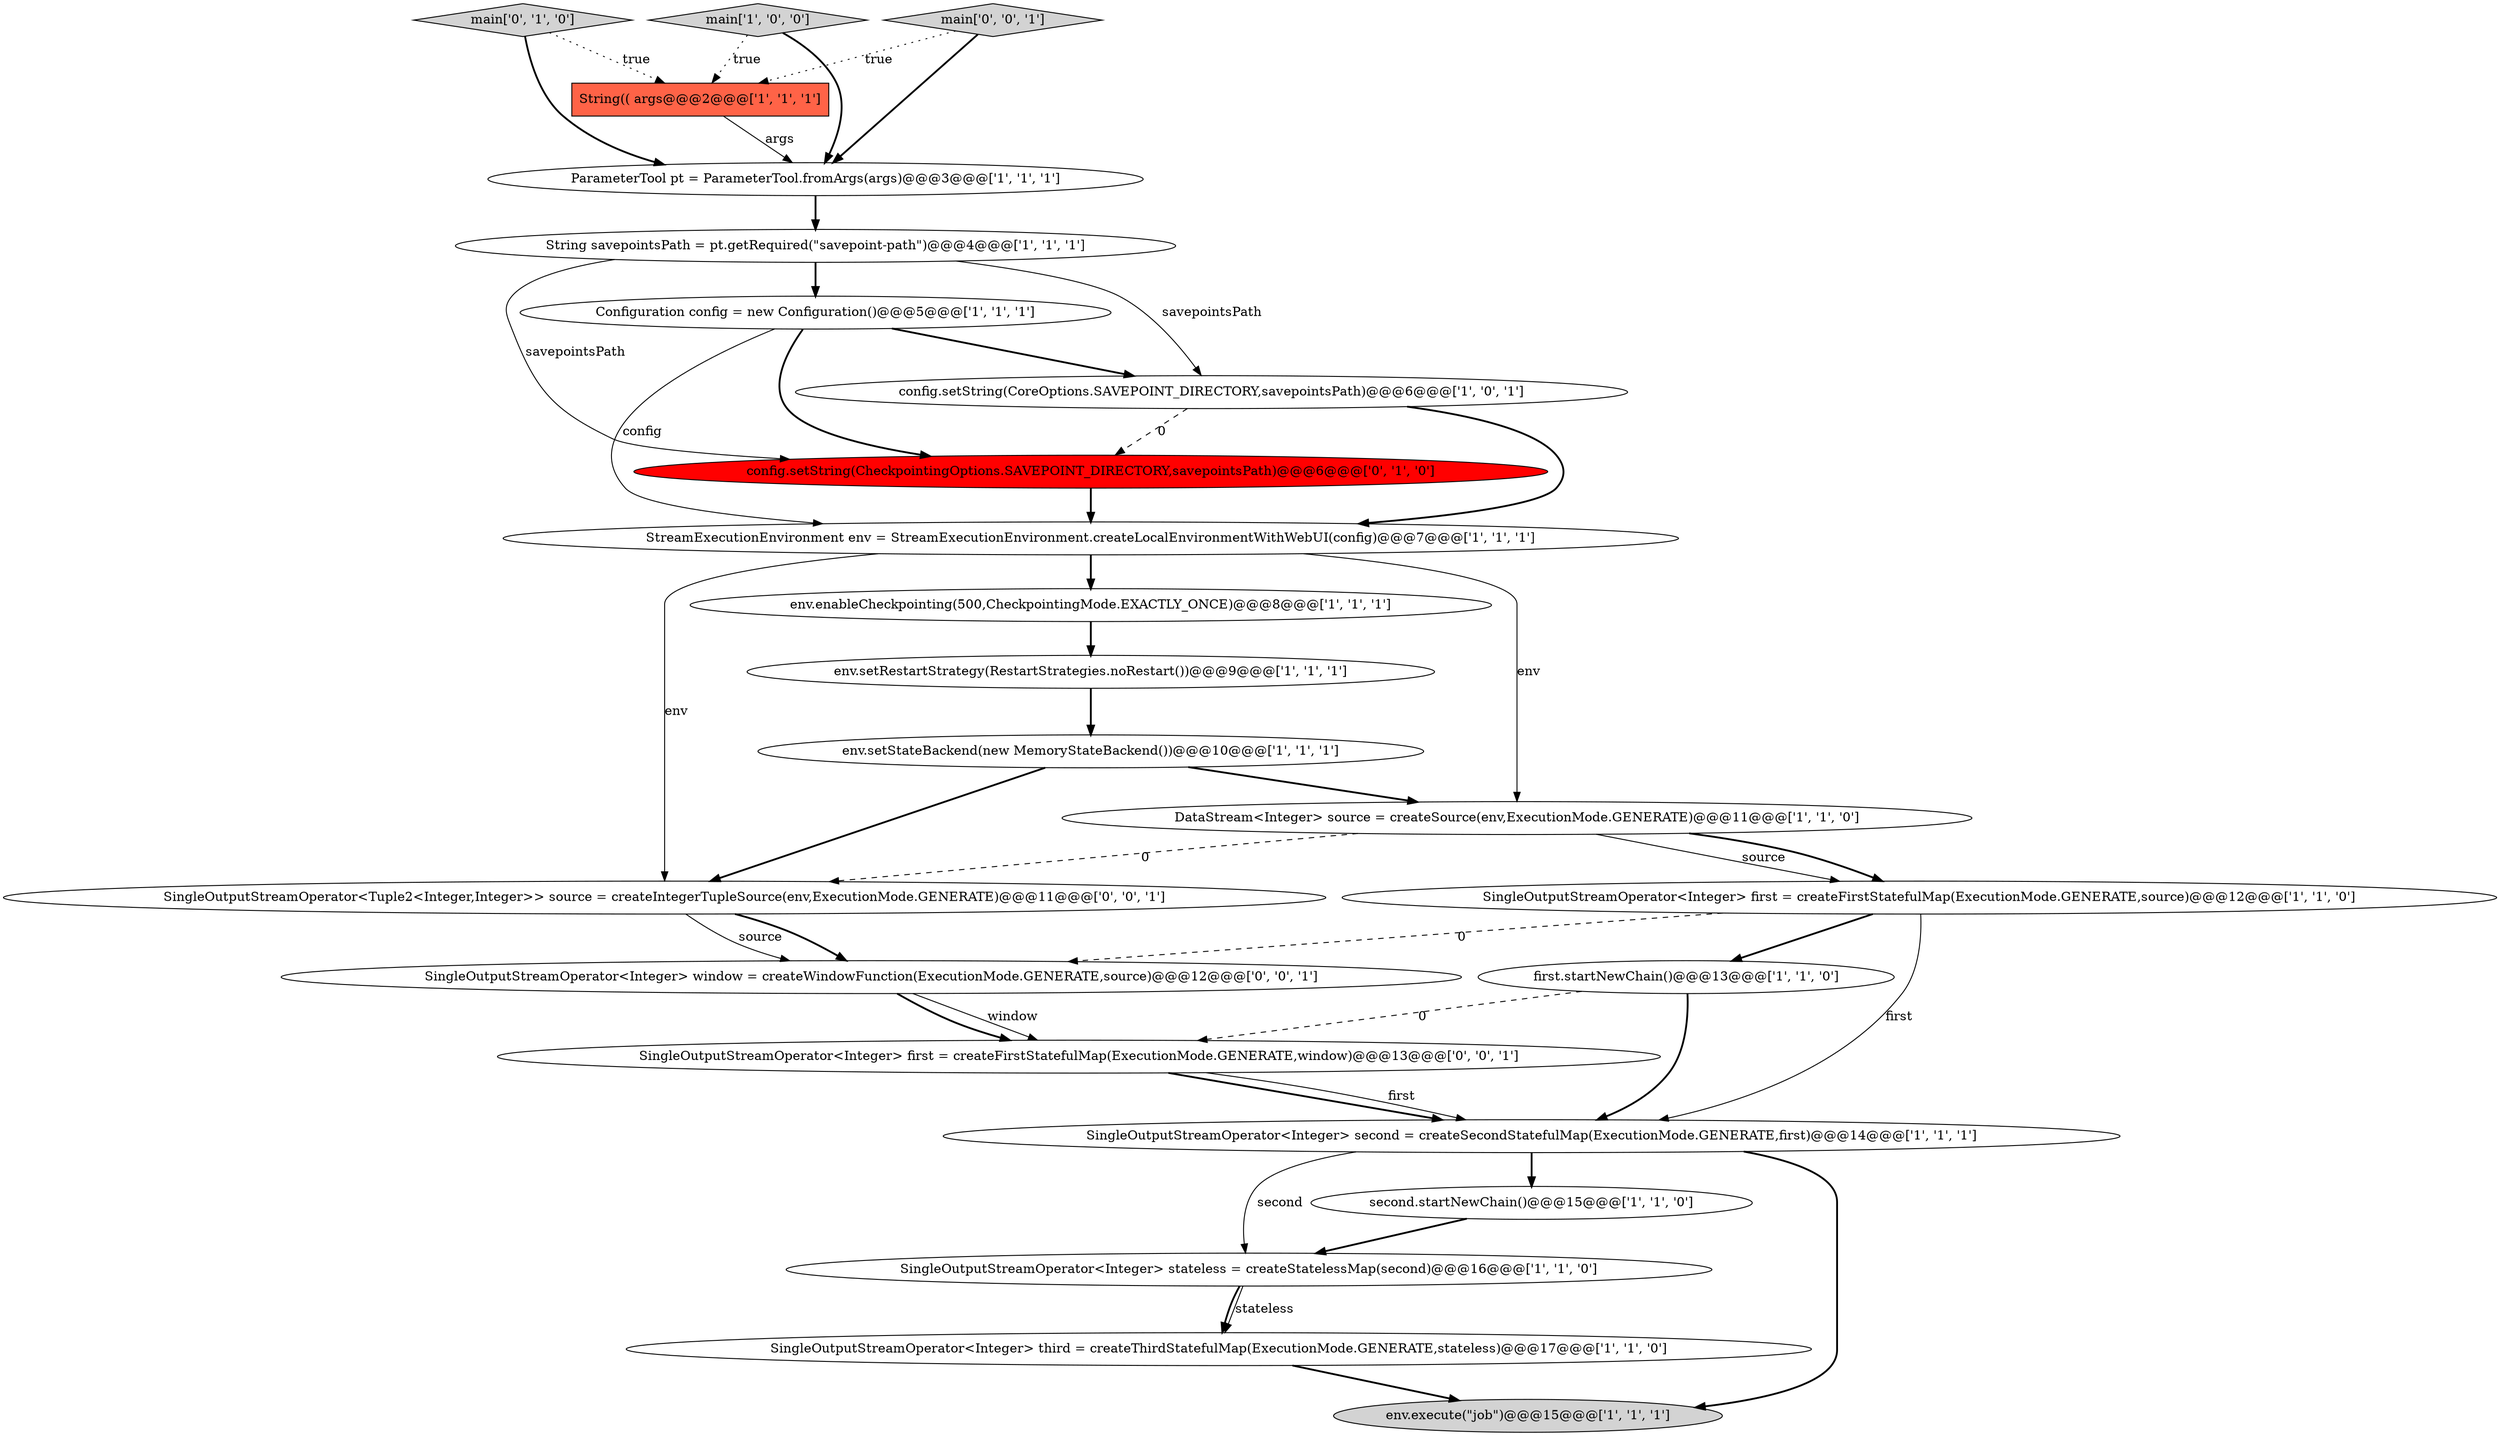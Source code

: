 digraph {
19 [style = filled, label = "config.setString(CheckpointingOptions.SAVEPOINT_DIRECTORY,savepointsPath)@@@6@@@['0', '1', '0']", fillcolor = red, shape = ellipse image = "AAA1AAABBB2BBB"];
4 [style = filled, label = "SingleOutputStreamOperator<Integer> first = createFirstStatefulMap(ExecutionMode.GENERATE,source)@@@12@@@['1', '1', '0']", fillcolor = white, shape = ellipse image = "AAA0AAABBB1BBB"];
7 [style = filled, label = "env.setRestartStrategy(RestartStrategies.noRestart())@@@9@@@['1', '1', '1']", fillcolor = white, shape = ellipse image = "AAA0AAABBB1BBB"];
15 [style = filled, label = "String(( args@@@2@@@['1', '1', '1']", fillcolor = tomato, shape = box image = "AAA0AAABBB1BBB"];
9 [style = filled, label = "SingleOutputStreamOperator<Integer> third = createThirdStatefulMap(ExecutionMode.GENERATE,stateless)@@@17@@@['1', '1', '0']", fillcolor = white, shape = ellipse image = "AAA0AAABBB1BBB"];
18 [style = filled, label = "main['0', '1', '0']", fillcolor = lightgray, shape = diamond image = "AAA0AAABBB2BBB"];
16 [style = filled, label = "first.startNewChain()@@@13@@@['1', '1', '0']", fillcolor = white, shape = ellipse image = "AAA0AAABBB1BBB"];
23 [style = filled, label = "SingleOutputStreamOperator<Integer> first = createFirstStatefulMap(ExecutionMode.GENERATE,window)@@@13@@@['0', '0', '1']", fillcolor = white, shape = ellipse image = "AAA0AAABBB3BBB"];
20 [style = filled, label = "main['0', '0', '1']", fillcolor = lightgray, shape = diamond image = "AAA0AAABBB3BBB"];
17 [style = filled, label = "SingleOutputStreamOperator<Integer> stateless = createStatelessMap(second)@@@16@@@['1', '1', '0']", fillcolor = white, shape = ellipse image = "AAA0AAABBB1BBB"];
21 [style = filled, label = "SingleOutputStreamOperator<Tuple2<Integer,Integer>> source = createIntegerTupleSource(env,ExecutionMode.GENERATE)@@@11@@@['0', '0', '1']", fillcolor = white, shape = ellipse image = "AAA0AAABBB3BBB"];
3 [style = filled, label = "Configuration config = new Configuration()@@@5@@@['1', '1', '1']", fillcolor = white, shape = ellipse image = "AAA0AAABBB1BBB"];
22 [style = filled, label = "SingleOutputStreamOperator<Integer> window = createWindowFunction(ExecutionMode.GENERATE,source)@@@12@@@['0', '0', '1']", fillcolor = white, shape = ellipse image = "AAA0AAABBB3BBB"];
8 [style = filled, label = "DataStream<Integer> source = createSource(env,ExecutionMode.GENERATE)@@@11@@@['1', '1', '0']", fillcolor = white, shape = ellipse image = "AAA0AAABBB1BBB"];
13 [style = filled, label = "env.setStateBackend(new MemoryStateBackend())@@@10@@@['1', '1', '1']", fillcolor = white, shape = ellipse image = "AAA0AAABBB1BBB"];
10 [style = filled, label = "env.execute(\"job\")@@@15@@@['1', '1', '1']", fillcolor = lightgray, shape = ellipse image = "AAA0AAABBB1BBB"];
0 [style = filled, label = "ParameterTool pt = ParameterTool.fromArgs(args)@@@3@@@['1', '1', '1']", fillcolor = white, shape = ellipse image = "AAA0AAABBB1BBB"];
1 [style = filled, label = "env.enableCheckpointing(500,CheckpointingMode.EXACTLY_ONCE)@@@8@@@['1', '1', '1']", fillcolor = white, shape = ellipse image = "AAA0AAABBB1BBB"];
6 [style = filled, label = "config.setString(CoreOptions.SAVEPOINT_DIRECTORY,savepointsPath)@@@6@@@['1', '0', '1']", fillcolor = white, shape = ellipse image = "AAA0AAABBB1BBB"];
5 [style = filled, label = "SingleOutputStreamOperator<Integer> second = createSecondStatefulMap(ExecutionMode.GENERATE,first)@@@14@@@['1', '1', '1']", fillcolor = white, shape = ellipse image = "AAA0AAABBB1BBB"];
14 [style = filled, label = "main['1', '0', '0']", fillcolor = lightgray, shape = diamond image = "AAA0AAABBB1BBB"];
12 [style = filled, label = "String savepointsPath = pt.getRequired(\"savepoint-path\")@@@4@@@['1', '1', '1']", fillcolor = white, shape = ellipse image = "AAA0AAABBB1BBB"];
11 [style = filled, label = "StreamExecutionEnvironment env = StreamExecutionEnvironment.createLocalEnvironmentWithWebUI(config)@@@7@@@['1', '1', '1']", fillcolor = white, shape = ellipse image = "AAA0AAABBB1BBB"];
2 [style = filled, label = "second.startNewChain()@@@15@@@['1', '1', '0']", fillcolor = white, shape = ellipse image = "AAA0AAABBB1BBB"];
4->5 [style = solid, label="first"];
7->13 [style = bold, label=""];
2->17 [style = bold, label=""];
5->10 [style = bold, label=""];
8->4 [style = solid, label="source"];
12->6 [style = solid, label="savepointsPath"];
23->5 [style = bold, label=""];
22->23 [style = solid, label="window"];
11->1 [style = bold, label=""];
15->0 [style = solid, label="args"];
0->12 [style = bold, label=""];
17->9 [style = bold, label=""];
20->0 [style = bold, label=""];
23->5 [style = solid, label="first"];
18->15 [style = dotted, label="true"];
20->15 [style = dotted, label="true"];
3->6 [style = bold, label=""];
19->11 [style = bold, label=""];
16->23 [style = dashed, label="0"];
4->22 [style = dashed, label="0"];
3->11 [style = solid, label="config"];
9->10 [style = bold, label=""];
8->21 [style = dashed, label="0"];
11->8 [style = solid, label="env"];
1->7 [style = bold, label=""];
11->21 [style = solid, label="env"];
22->23 [style = bold, label=""];
14->15 [style = dotted, label="true"];
5->2 [style = bold, label=""];
5->17 [style = solid, label="second"];
14->0 [style = bold, label=""];
3->19 [style = bold, label=""];
17->9 [style = solid, label="stateless"];
21->22 [style = bold, label=""];
6->11 [style = bold, label=""];
21->22 [style = solid, label="source"];
6->19 [style = dashed, label="0"];
16->5 [style = bold, label=""];
12->3 [style = bold, label=""];
8->4 [style = bold, label=""];
13->8 [style = bold, label=""];
12->19 [style = solid, label="savepointsPath"];
13->21 [style = bold, label=""];
18->0 [style = bold, label=""];
4->16 [style = bold, label=""];
}
